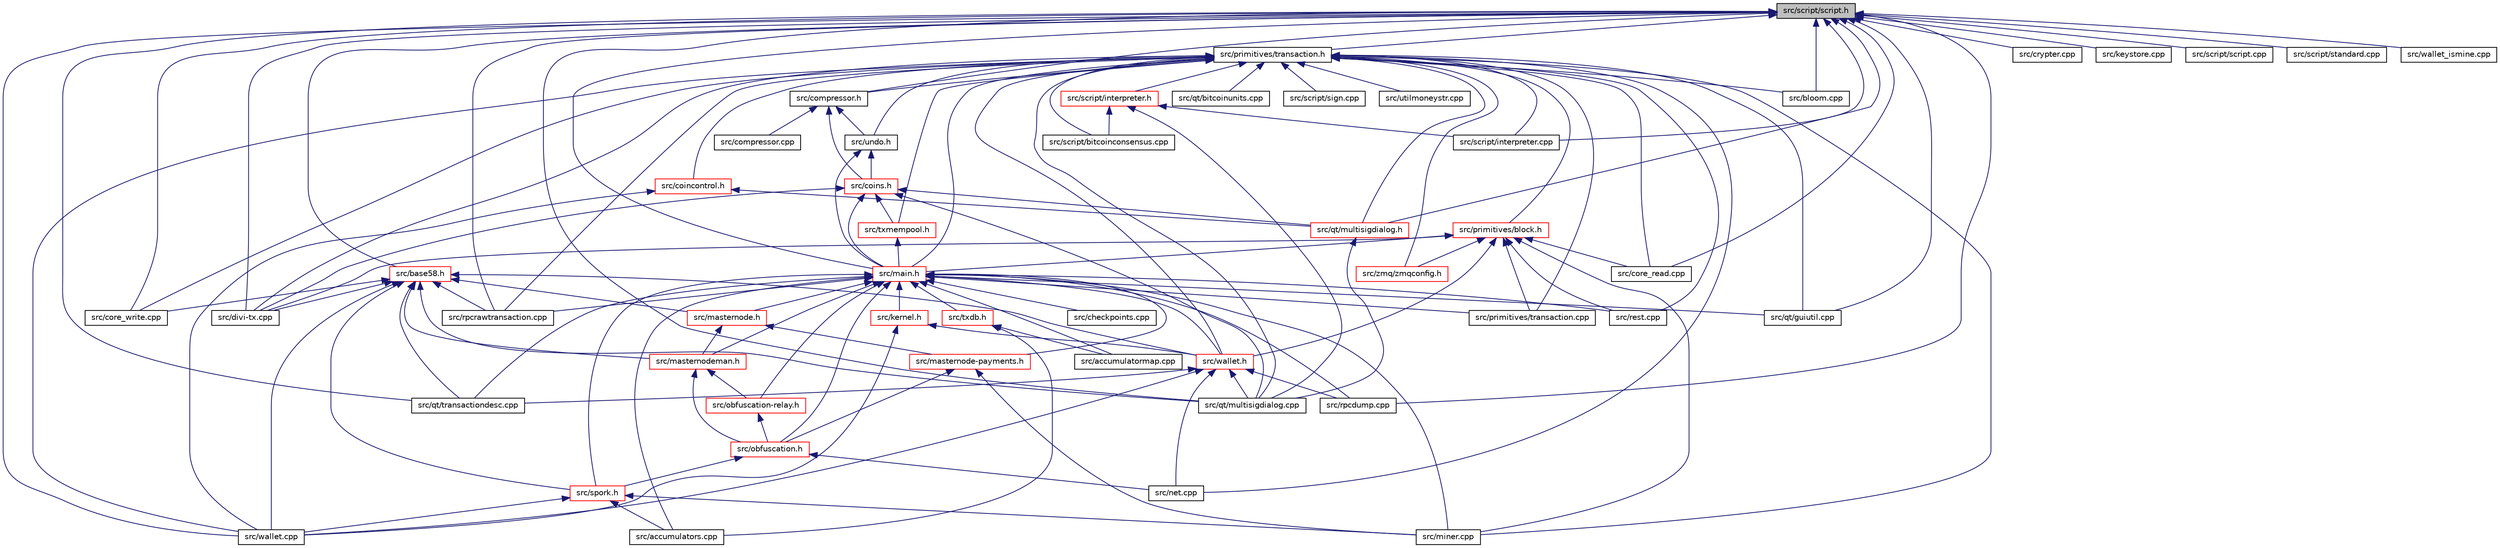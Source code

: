 digraph "src/script/script.h"
{
  edge [fontname="Helvetica",fontsize="10",labelfontname="Helvetica",labelfontsize="10"];
  node [fontname="Helvetica",fontsize="10",shape=record];
  Node37 [label="src/script/script.h",height=0.2,width=0.4,color="black", fillcolor="grey75", style="filled", fontcolor="black"];
  Node37 -> Node38 [dir="back",color="midnightblue",fontsize="10",style="solid",fontname="Helvetica"];
  Node38 [label="src/primitives/transaction.h",height=0.2,width=0.4,color="black", fillcolor="white", style="filled",URL="$transaction_8h.html"];
  Node38 -> Node39 [dir="back",color="midnightblue",fontsize="10",style="solid",fontname="Helvetica"];
  Node39 [label="src/primitives/block.h",height=0.2,width=0.4,color="red", fillcolor="white", style="filled",URL="$block_8h.html"];
  Node39 -> Node41 [dir="back",color="midnightblue",fontsize="10",style="solid",fontname="Helvetica"];
  Node41 [label="src/main.h",height=0.2,width=0.4,color="red", fillcolor="white", style="filled",URL="$main_8h.html"];
  Node41 -> Node42 [dir="back",color="midnightblue",fontsize="10",style="solid",fontname="Helvetica"];
  Node42 [label="src/accumulatormap.cpp",height=0.2,width=0.4,color="black", fillcolor="white", style="filled",URL="$accumulatormap_8cpp.html"];
  Node41 -> Node43 [dir="back",color="midnightblue",fontsize="10",style="solid",fontname="Helvetica"];
  Node43 [label="src/txdb.h",height=0.2,width=0.4,color="red", fillcolor="white", style="filled",URL="$txdb_8h.html"];
  Node43 -> Node42 [dir="back",color="midnightblue",fontsize="10",style="solid",fontname="Helvetica"];
  Node43 -> Node44 [dir="back",color="midnightblue",fontsize="10",style="solid",fontname="Helvetica"];
  Node44 [label="src/accumulators.cpp",height=0.2,width=0.4,color="black", fillcolor="white", style="filled",URL="$accumulators_8cpp.html"];
  Node41 -> Node44 [dir="back",color="midnightblue",fontsize="10",style="solid",fontname="Helvetica"];
  Node41 -> Node51 [dir="back",color="midnightblue",fontsize="10",style="solid",fontname="Helvetica"];
  Node51 [label="src/spork.h",height=0.2,width=0.4,color="red", fillcolor="white", style="filled",URL="$spork_8h.html"];
  Node51 -> Node44 [dir="back",color="midnightblue",fontsize="10",style="solid",fontname="Helvetica"];
  Node51 -> Node101 [dir="back",color="midnightblue",fontsize="10",style="solid",fontname="Helvetica"];
  Node101 [label="src/miner.cpp",height=0.2,width=0.4,color="black", fillcolor="white", style="filled",URL="$miner_8cpp.html"];
  Node51 -> Node97 [dir="back",color="midnightblue",fontsize="10",style="solid",fontname="Helvetica"];
  Node97 [label="src/wallet.cpp",height=0.2,width=0.4,color="black", fillcolor="white", style="filled",URL="$wallet_8cpp.html"];
  Node41 -> Node104 [dir="back",color="midnightblue",fontsize="10",style="solid",fontname="Helvetica"];
  Node104 [label="src/obfuscation.h",height=0.2,width=0.4,color="red", fillcolor="white", style="filled",URL="$obfuscation_8h.html"];
  Node104 -> Node51 [dir="back",color="midnightblue",fontsize="10",style="solid",fontname="Helvetica"];
  Node104 -> Node112 [dir="back",color="midnightblue",fontsize="10",style="solid",fontname="Helvetica"];
  Node112 [label="src/net.cpp",height=0.2,width=0.4,color="black", fillcolor="white", style="filled",URL="$net_8cpp.html"];
  Node41 -> Node113 [dir="back",color="midnightblue",fontsize="10",style="solid",fontname="Helvetica"];
  Node113 [label="src/masternode-payments.h",height=0.2,width=0.4,color="red", fillcolor="white", style="filled",URL="$masternode-payments_8h.html"];
  Node113 -> Node104 [dir="back",color="midnightblue",fontsize="10",style="solid",fontname="Helvetica"];
  Node113 -> Node101 [dir="back",color="midnightblue",fontsize="10",style="solid",fontname="Helvetica"];
  Node41 -> Node114 [dir="back",color="midnightblue",fontsize="10",style="solid",fontname="Helvetica"];
  Node114 [label="src/masternode.h",height=0.2,width=0.4,color="red", fillcolor="white", style="filled",URL="$masternode_8h.html"];
  Node114 -> Node113 [dir="back",color="midnightblue",fontsize="10",style="solid",fontname="Helvetica"];
  Node114 -> Node115 [dir="back",color="midnightblue",fontsize="10",style="solid",fontname="Helvetica"];
  Node115 [label="src/masternodeman.h",height=0.2,width=0.4,color="red", fillcolor="white", style="filled",URL="$masternodeman_8h.html"];
  Node115 -> Node104 [dir="back",color="midnightblue",fontsize="10",style="solid",fontname="Helvetica"];
  Node115 -> Node106 [dir="back",color="midnightblue",fontsize="10",style="solid",fontname="Helvetica"];
  Node106 [label="src/obfuscation-relay.h",height=0.2,width=0.4,color="red", fillcolor="white", style="filled",URL="$obfuscation-relay_8h.html"];
  Node106 -> Node104 [dir="back",color="midnightblue",fontsize="10",style="solid",fontname="Helvetica"];
  Node41 -> Node115 [dir="back",color="midnightblue",fontsize="10",style="solid",fontname="Helvetica"];
  Node41 -> Node122 [dir="back",color="midnightblue",fontsize="10",style="solid",fontname="Helvetica"];
  Node122 [label="src/kernel.h",height=0.2,width=0.4,color="red", fillcolor="white", style="filled",URL="$kernel_8h.html"];
  Node122 -> Node123 [dir="back",color="midnightblue",fontsize="10",style="solid",fontname="Helvetica"];
  Node123 [label="src/wallet.h",height=0.2,width=0.4,color="red", fillcolor="white", style="filled",URL="$wallet_8h.html"];
  Node123 -> Node112 [dir="back",color="midnightblue",fontsize="10",style="solid",fontname="Helvetica"];
  Node123 -> Node66 [dir="back",color="midnightblue",fontsize="10",style="solid",fontname="Helvetica"];
  Node66 [label="src/qt/multisigdialog.cpp",height=0.2,width=0.4,color="black", fillcolor="white", style="filled",URL="$multisigdialog_8cpp.html"];
  Node123 -> Node78 [dir="back",color="midnightblue",fontsize="10",style="solid",fontname="Helvetica"];
  Node78 [label="src/qt/transactiondesc.cpp",height=0.2,width=0.4,color="black", fillcolor="white", style="filled",URL="$transactiondesc_8cpp.html"];
  Node123 -> Node124 [dir="back",color="midnightblue",fontsize="10",style="solid",fontname="Helvetica"];
  Node124 [label="src/rpcdump.cpp",height=0.2,width=0.4,color="black", fillcolor="white", style="filled",URL="$rpcdump_8cpp.html"];
  Node123 -> Node97 [dir="back",color="midnightblue",fontsize="10",style="solid",fontname="Helvetica"];
  Node122 -> Node97 [dir="back",color="midnightblue",fontsize="10",style="solid",fontname="Helvetica"];
  Node41 -> Node123 [dir="back",color="midnightblue",fontsize="10",style="solid",fontname="Helvetica"];
  Node41 -> Node106 [dir="back",color="midnightblue",fontsize="10",style="solid",fontname="Helvetica"];
  Node41 -> Node127 [dir="back",color="midnightblue",fontsize="10",style="solid",fontname="Helvetica"];
  Node127 [label="src/checkpoints.cpp",height=0.2,width=0.4,color="black", fillcolor="white", style="filled",URL="$checkpoints_8cpp.html"];
  Node41 -> Node101 [dir="back",color="midnightblue",fontsize="10",style="solid",fontname="Helvetica"];
  Node41 -> Node130 [dir="back",color="midnightblue",fontsize="10",style="solid",fontname="Helvetica"];
  Node130 [label="src/primitives/transaction.cpp",height=0.2,width=0.4,color="black", fillcolor="white", style="filled",URL="$transaction_8cpp.html"];
  Node41 -> Node68 [dir="back",color="midnightblue",fontsize="10",style="solid",fontname="Helvetica"];
  Node68 [label="src/qt/guiutil.cpp",height=0.2,width=0.4,color="black", fillcolor="white", style="filled",URL="$guiutil_8cpp.html"];
  Node41 -> Node78 [dir="back",color="midnightblue",fontsize="10",style="solid",fontname="Helvetica"];
  Node41 -> Node136 [dir="back",color="midnightblue",fontsize="10",style="solid",fontname="Helvetica"];
  Node136 [label="src/rest.cpp",height=0.2,width=0.4,color="black", fillcolor="white", style="filled",URL="$rest_8cpp.html"];
  Node41 -> Node124 [dir="back",color="midnightblue",fontsize="10",style="solid",fontname="Helvetica"];
  Node41 -> Node140 [dir="back",color="midnightblue",fontsize="10",style="solid",fontname="Helvetica"];
  Node140 [label="src/rpcrawtransaction.cpp",height=0.2,width=0.4,color="black", fillcolor="white", style="filled",URL="$rpcrawtransaction_8cpp.html"];
  Node39 -> Node123 [dir="back",color="midnightblue",fontsize="10",style="solid",fontname="Helvetica"];
  Node39 -> Node161 [dir="back",color="midnightblue",fontsize="10",style="solid",fontname="Helvetica"];
  Node161 [label="src/core_read.cpp",height=0.2,width=0.4,color="black", fillcolor="white", style="filled",URL="$core__read_8cpp.html"];
  Node39 -> Node151 [dir="back",color="midnightblue",fontsize="10",style="solid",fontname="Helvetica"];
  Node151 [label="src/divi-tx.cpp",height=0.2,width=0.4,color="black", fillcolor="white", style="filled",URL="$divi-tx_8cpp.html"];
  Node39 -> Node101 [dir="back",color="midnightblue",fontsize="10",style="solid",fontname="Helvetica"];
  Node39 -> Node130 [dir="back",color="midnightblue",fontsize="10",style="solid",fontname="Helvetica"];
  Node39 -> Node136 [dir="back",color="midnightblue",fontsize="10",style="solid",fontname="Helvetica"];
  Node39 -> Node165 [dir="back",color="midnightblue",fontsize="10",style="solid",fontname="Helvetica"];
  Node165 [label="src/zmq/zmqconfig.h",height=0.2,width=0.4,color="red", fillcolor="white", style="filled",URL="$zmqconfig_8h.html"];
  Node38 -> Node169 [dir="back",color="midnightblue",fontsize="10",style="solid",fontname="Helvetica"];
  Node169 [label="src/compressor.h",height=0.2,width=0.4,color="black", fillcolor="white", style="filled",URL="$compressor_8h.html"];
  Node169 -> Node170 [dir="back",color="midnightblue",fontsize="10",style="solid",fontname="Helvetica"];
  Node170 [label="src/coins.h",height=0.2,width=0.4,color="red", fillcolor="white", style="filled",URL="$coins_8h.html"];
  Node170 -> Node41 [dir="back",color="midnightblue",fontsize="10",style="solid",fontname="Helvetica"];
  Node170 -> Node171 [dir="back",color="midnightblue",fontsize="10",style="solid",fontname="Helvetica"];
  Node171 [label="src/txmempool.h",height=0.2,width=0.4,color="red", fillcolor="white", style="filled",URL="$txmempool_8h.html"];
  Node171 -> Node41 [dir="back",color="midnightblue",fontsize="10",style="solid",fontname="Helvetica"];
  Node170 -> Node151 [dir="back",color="midnightblue",fontsize="10",style="solid",fontname="Helvetica"];
  Node170 -> Node65 [dir="back",color="midnightblue",fontsize="10",style="solid",fontname="Helvetica"];
  Node65 [label="src/qt/multisigdialog.h",height=0.2,width=0.4,color="red", fillcolor="white", style="filled",URL="$multisigdialog_8h.html"];
  Node65 -> Node66 [dir="back",color="midnightblue",fontsize="10",style="solid",fontname="Helvetica"];
  Node170 -> Node66 [dir="back",color="midnightblue",fontsize="10",style="solid",fontname="Helvetica"];
  Node169 -> Node173 [dir="back",color="midnightblue",fontsize="10",style="solid",fontname="Helvetica"];
  Node173 [label="src/undo.h",height=0.2,width=0.4,color="black", fillcolor="white", style="filled",URL="$undo_8h.html"];
  Node173 -> Node170 [dir="back",color="midnightblue",fontsize="10",style="solid",fontname="Helvetica"];
  Node173 -> Node41 [dir="back",color="midnightblue",fontsize="10",style="solid",fontname="Helvetica"];
  Node169 -> Node174 [dir="back",color="midnightblue",fontsize="10",style="solid",fontname="Helvetica"];
  Node174 [label="src/compressor.cpp",height=0.2,width=0.4,color="black", fillcolor="white", style="filled",URL="$compressor_8cpp.html"];
  Node38 -> Node173 [dir="back",color="midnightblue",fontsize="10",style="solid",fontname="Helvetica"];
  Node38 -> Node41 [dir="back",color="midnightblue",fontsize="10",style="solid",fontname="Helvetica"];
  Node38 -> Node171 [dir="back",color="midnightblue",fontsize="10",style="solid",fontname="Helvetica"];
  Node38 -> Node123 [dir="back",color="midnightblue",fontsize="10",style="solid",fontname="Helvetica"];
  Node38 -> Node175 [dir="back",color="midnightblue",fontsize="10",style="solid",fontname="Helvetica"];
  Node175 [label="src/bloom.cpp",height=0.2,width=0.4,color="black", fillcolor="white", style="filled",URL="$bloom_8cpp.html"];
  Node38 -> Node176 [dir="back",color="midnightblue",fontsize="10",style="solid",fontname="Helvetica"];
  Node176 [label="src/coincontrol.h",height=0.2,width=0.4,color="red", fillcolor="white", style="filled",URL="$coincontrol_8h.html"];
  Node176 -> Node65 [dir="back",color="midnightblue",fontsize="10",style="solid",fontname="Helvetica"];
  Node176 -> Node97 [dir="back",color="midnightblue",fontsize="10",style="solid",fontname="Helvetica"];
  Node38 -> Node161 [dir="back",color="midnightblue",fontsize="10",style="solid",fontname="Helvetica"];
  Node38 -> Node150 [dir="back",color="midnightblue",fontsize="10",style="solid",fontname="Helvetica"];
  Node150 [label="src/core_write.cpp",height=0.2,width=0.4,color="black", fillcolor="white", style="filled",URL="$core__write_8cpp.html"];
  Node38 -> Node151 [dir="back",color="midnightblue",fontsize="10",style="solid",fontname="Helvetica"];
  Node38 -> Node177 [dir="back",color="midnightblue",fontsize="10",style="solid",fontname="Helvetica"];
  Node177 [label="src/script/interpreter.h",height=0.2,width=0.4,color="red", fillcolor="white", style="filled",URL="$interpreter_8h.html"];
  Node177 -> Node66 [dir="back",color="midnightblue",fontsize="10",style="solid",fontname="Helvetica"];
  Node177 -> Node188 [dir="back",color="midnightblue",fontsize="10",style="solid",fontname="Helvetica"];
  Node188 [label="src/script/bitcoinconsensus.cpp",height=0.2,width=0.4,color="black", fillcolor="white", style="filled",URL="$bitcoinconsensus_8cpp.html"];
  Node177 -> Node189 [dir="back",color="midnightblue",fontsize="10",style="solid",fontname="Helvetica"];
  Node189 [label="src/script/interpreter.cpp",height=0.2,width=0.4,color="black", fillcolor="white", style="filled",URL="$interpreter_8cpp.html"];
  Node38 -> Node101 [dir="back",color="midnightblue",fontsize="10",style="solid",fontname="Helvetica"];
  Node38 -> Node112 [dir="back",color="midnightblue",fontsize="10",style="solid",fontname="Helvetica"];
  Node38 -> Node130 [dir="back",color="midnightblue",fontsize="10",style="solid",fontname="Helvetica"];
  Node38 -> Node160 [dir="back",color="midnightblue",fontsize="10",style="solid",fontname="Helvetica"];
  Node160 [label="src/qt/bitcoinunits.cpp",height=0.2,width=0.4,color="black", fillcolor="white", style="filled",URL="$bitcoinunits_8cpp.html"];
  Node38 -> Node65 [dir="back",color="midnightblue",fontsize="10",style="solid",fontname="Helvetica"];
  Node38 -> Node68 [dir="back",color="midnightblue",fontsize="10",style="solid",fontname="Helvetica"];
  Node38 -> Node66 [dir="back",color="midnightblue",fontsize="10",style="solid",fontname="Helvetica"];
  Node38 -> Node136 [dir="back",color="midnightblue",fontsize="10",style="solid",fontname="Helvetica"];
  Node38 -> Node140 [dir="back",color="midnightblue",fontsize="10",style="solid",fontname="Helvetica"];
  Node38 -> Node188 [dir="back",color="midnightblue",fontsize="10",style="solid",fontname="Helvetica"];
  Node38 -> Node189 [dir="back",color="midnightblue",fontsize="10",style="solid",fontname="Helvetica"];
  Node38 -> Node183 [dir="back",color="midnightblue",fontsize="10",style="solid",fontname="Helvetica"];
  Node183 [label="src/script/sign.cpp",height=0.2,width=0.4,color="black", fillcolor="white", style="filled",URL="$sign_8cpp.html"];
  Node38 -> Node190 [dir="back",color="midnightblue",fontsize="10",style="solid",fontname="Helvetica"];
  Node190 [label="src/utilmoneystr.cpp",height=0.2,width=0.4,color="black", fillcolor="white", style="filled",URL="$utilmoneystr_8cpp.html"];
  Node38 -> Node97 [dir="back",color="midnightblue",fontsize="10",style="solid",fontname="Helvetica"];
  Node38 -> Node165 [dir="back",color="midnightblue",fontsize="10",style="solid",fontname="Helvetica"];
  Node37 -> Node169 [dir="back",color="midnightblue",fontsize="10",style="solid",fontname="Helvetica"];
  Node37 -> Node41 [dir="back",color="midnightblue",fontsize="10",style="solid",fontname="Helvetica"];
  Node37 -> Node147 [dir="back",color="midnightblue",fontsize="10",style="solid",fontname="Helvetica"];
  Node147 [label="src/base58.h",height=0.2,width=0.4,color="red", fillcolor="white", style="filled",URL="$base58_8h.html"];
  Node147 -> Node51 [dir="back",color="midnightblue",fontsize="10",style="solid",fontname="Helvetica"];
  Node147 -> Node114 [dir="back",color="midnightblue",fontsize="10",style="solid",fontname="Helvetica"];
  Node147 -> Node115 [dir="back",color="midnightblue",fontsize="10",style="solid",fontname="Helvetica"];
  Node147 -> Node123 [dir="back",color="midnightblue",fontsize="10",style="solid",fontname="Helvetica"];
  Node147 -> Node150 [dir="back",color="midnightblue",fontsize="10",style="solid",fontname="Helvetica"];
  Node147 -> Node151 [dir="back",color="midnightblue",fontsize="10",style="solid",fontname="Helvetica"];
  Node147 -> Node66 [dir="back",color="midnightblue",fontsize="10",style="solid",fontname="Helvetica"];
  Node147 -> Node78 [dir="back",color="midnightblue",fontsize="10",style="solid",fontname="Helvetica"];
  Node147 -> Node140 [dir="back",color="midnightblue",fontsize="10",style="solid",fontname="Helvetica"];
  Node147 -> Node97 [dir="back",color="midnightblue",fontsize="10",style="solid",fontname="Helvetica"];
  Node37 -> Node175 [dir="back",color="midnightblue",fontsize="10",style="solid",fontname="Helvetica"];
  Node37 -> Node161 [dir="back",color="midnightblue",fontsize="10",style="solid",fontname="Helvetica"];
  Node37 -> Node150 [dir="back",color="midnightblue",fontsize="10",style="solid",fontname="Helvetica"];
  Node37 -> Node181 [dir="back",color="midnightblue",fontsize="10",style="solid",fontname="Helvetica"];
  Node181 [label="src/crypter.cpp",height=0.2,width=0.4,color="black", fillcolor="white", style="filled",URL="$crypter_8cpp.html"];
  Node37 -> Node151 [dir="back",color="midnightblue",fontsize="10",style="solid",fontname="Helvetica"];
  Node37 -> Node184 [dir="back",color="midnightblue",fontsize="10",style="solid",fontname="Helvetica"];
  Node184 [label="src/keystore.cpp",height=0.2,width=0.4,color="black", fillcolor="white", style="filled",URL="$keystore_8cpp.html"];
  Node37 -> Node65 [dir="back",color="midnightblue",fontsize="10",style="solid",fontname="Helvetica"];
  Node37 -> Node68 [dir="back",color="midnightblue",fontsize="10",style="solid",fontname="Helvetica"];
  Node37 -> Node66 [dir="back",color="midnightblue",fontsize="10",style="solid",fontname="Helvetica"];
  Node37 -> Node78 [dir="back",color="midnightblue",fontsize="10",style="solid",fontname="Helvetica"];
  Node37 -> Node124 [dir="back",color="midnightblue",fontsize="10",style="solid",fontname="Helvetica"];
  Node37 -> Node140 [dir="back",color="midnightblue",fontsize="10",style="solid",fontname="Helvetica"];
  Node37 -> Node189 [dir="back",color="midnightblue",fontsize="10",style="solid",fontname="Helvetica"];
  Node37 -> Node191 [dir="back",color="midnightblue",fontsize="10",style="solid",fontname="Helvetica"];
  Node191 [label="src/script/script.cpp",height=0.2,width=0.4,color="black", fillcolor="white", style="filled",URL="$script_8cpp.html"];
  Node37 -> Node185 [dir="back",color="midnightblue",fontsize="10",style="solid",fontname="Helvetica"];
  Node185 [label="src/script/standard.cpp",height=0.2,width=0.4,color="black", fillcolor="white", style="filled",URL="$standard_8cpp.html"];
  Node37 -> Node97 [dir="back",color="midnightblue",fontsize="10",style="solid",fontname="Helvetica"];
  Node37 -> Node180 [dir="back",color="midnightblue",fontsize="10",style="solid",fontname="Helvetica"];
  Node180 [label="src/wallet_ismine.cpp",height=0.2,width=0.4,color="black", fillcolor="white", style="filled",URL="$wallet__ismine_8cpp.html"];
}
